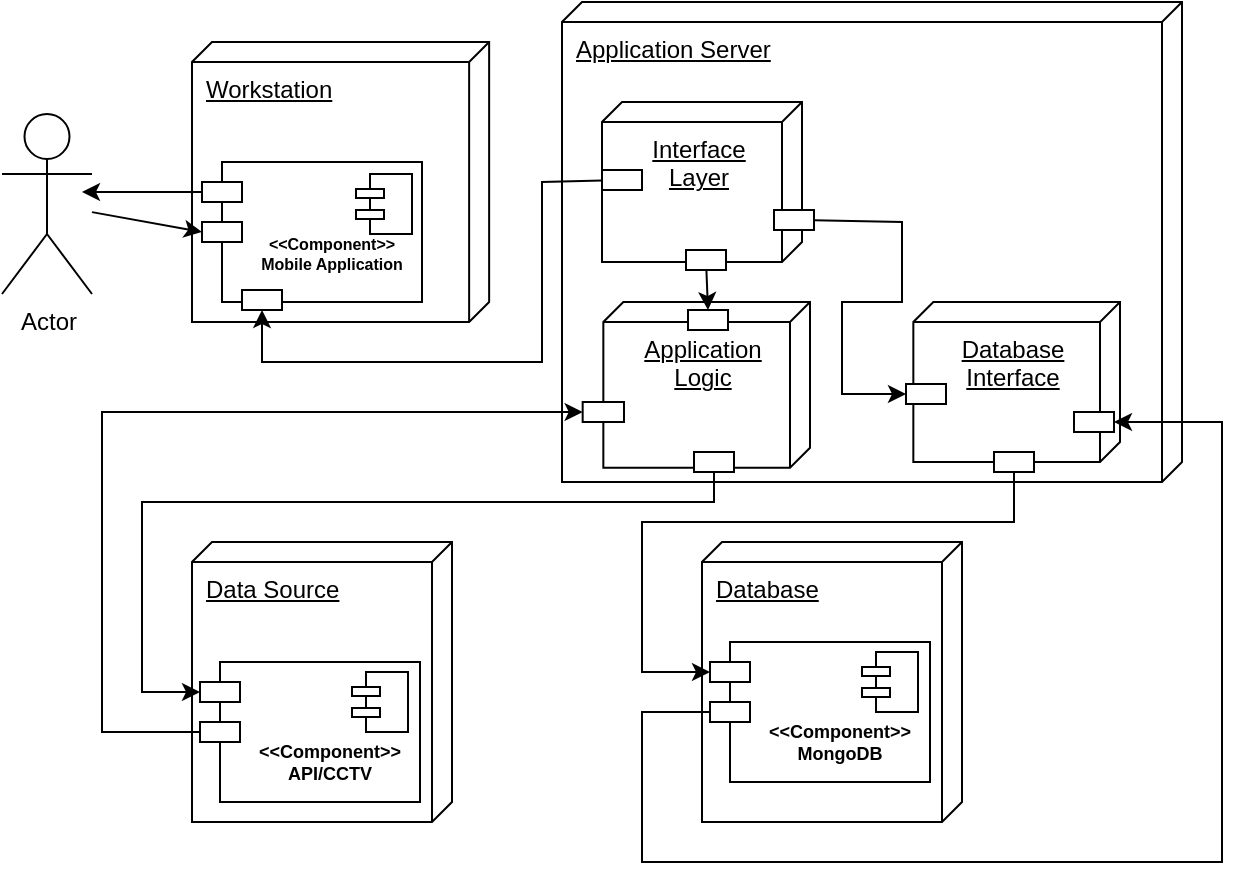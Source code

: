 <mxfile>
    <diagram id="5XmExO_WM_WtPcOkZqoz" name="Page-1">
        <mxGraphModel dx="832" dy="467" grid="1" gridSize="10" guides="1" tooltips="1" connect="1" arrows="1" fold="1" page="1" pageScale="1" pageWidth="850" pageHeight="1100" math="0" shadow="0">
            <root>
                <mxCell id="0"/>
                <mxCell id="1" parent="0"/>
                <mxCell id="2" value="&lt;u&gt;Workstation&lt;/u&gt;" style="verticalAlign=top;align=left;shape=cube;size=10;direction=south;fontStyle=0;html=1;boundedLbl=1;spacingLeft=5;" vertex="1" parent="1">
                    <mxGeometry x="295" y="50" width="148.57" height="140" as="geometry"/>
                </mxCell>
                <mxCell id="6" value="&lt;u&gt;Data Source&lt;/u&gt;" style="verticalAlign=top;align=left;shape=cube;size=10;direction=south;fontStyle=0;html=1;boundedLbl=1;spacingLeft=5;" vertex="1" parent="1">
                    <mxGeometry x="295" y="300" width="130" height="140" as="geometry"/>
                </mxCell>
                <mxCell id="8" value="&lt;u&gt;Application Server&lt;/u&gt;" style="verticalAlign=top;align=left;shape=cube;size=10;direction=south;fontStyle=0;html=1;boundedLbl=1;spacingLeft=5;" vertex="1" parent="1">
                    <mxGeometry x="480" y="30" width="310" height="240" as="geometry"/>
                </mxCell>
                <mxCell id="9" value="&lt;u&gt;Interface&lt;br&gt;Layer&lt;/u&gt;" style="verticalAlign=top;align=center;shape=cube;size=10;direction=south;html=1;boundedLbl=1;spacingLeft=5;" vertex="1" parent="8">
                    <mxGeometry width="100" height="80" relative="1" as="geometry">
                        <mxPoint x="20" y="50" as="offset"/>
                    </mxGeometry>
                </mxCell>
                <mxCell id="16" value="&lt;u&gt;Application&lt;br&gt;Logic&lt;/u&gt;" style="verticalAlign=top;align=center;shape=cube;size=10;direction=south;html=1;boundedLbl=1;spacingLeft=5;" vertex="1" parent="8">
                    <mxGeometry x="20.667" y="150" width="103.333" height="82.86" as="geometry"/>
                </mxCell>
                <mxCell id="17" value="&lt;u&gt;Database&lt;br&gt;Interface&lt;/u&gt;" style="verticalAlign=top;align=center;shape=cube;size=10;direction=south;html=1;boundedLbl=1;spacingLeft=5;" vertex="1" parent="8">
                    <mxGeometry x="175.667" y="150" width="103.333" height="80" as="geometry"/>
                </mxCell>
                <mxCell id="43" value="" style="rounded=0;whiteSpace=wrap;html=1;" vertex="1" parent="8">
                    <mxGeometry x="10.333" y="200" width="20.667" height="10" as="geometry"/>
                </mxCell>
                <mxCell id="38" style="edgeStyle=none;html=1;entryX=0;entryY=0.5;entryDx=0;entryDy=0;fontSize=8;" edge="1" parent="1" source="12" target="36">
                    <mxGeometry relative="1" as="geometry"/>
                </mxCell>
                <mxCell id="12" value="Actor" style="shape=umlActor;verticalLabelPosition=bottom;verticalAlign=top;html=1;outlineConnect=0;" vertex="1" parent="1">
                    <mxGeometry x="200" y="86" width="45" height="90" as="geometry"/>
                </mxCell>
                <mxCell id="14" value="&lt;u&gt;Database&lt;/u&gt;" style="verticalAlign=top;align=left;shape=cube;size=10;direction=south;fontStyle=0;html=1;boundedLbl=1;spacingLeft=5;" vertex="1" parent="1">
                    <mxGeometry x="550" y="300" width="130" height="140" as="geometry"/>
                </mxCell>
                <mxCell id="22" value="&#10;&#10;&#10;&lt;&lt;Component&gt;&gt;&#10;Mobile Application" style="shape=module;align=left;spacingLeft=20;align=center;verticalAlign=top;fontSize=8;fontStyle=1" vertex="1" parent="1">
                    <mxGeometry x="300" y="110" width="110" height="70" as="geometry"/>
                </mxCell>
                <mxCell id="21" value="" style="html=1;outlineConnect=0;whiteSpace=wrap;shape=mxgraph.archimate3.component;" vertex="1" parent="1">
                    <mxGeometry x="377" y="116" width="28" height="30" as="geometry"/>
                </mxCell>
                <mxCell id="23" value="" style="rounded=0;whiteSpace=wrap;html=1;" vertex="1" parent="1">
                    <mxGeometry x="320" y="174" width="20" height="10" as="geometry"/>
                </mxCell>
                <mxCell id="48" style="edgeStyle=none;rounded=0;html=1;entryX=1;entryY=0.5;entryDx=0;entryDy=0;fontSize=8;" edge="1" parent="1" source="24" target="47">
                    <mxGeometry relative="1" as="geometry">
                        <Array as="points">
                            <mxPoint x="520" y="385"/>
                            <mxPoint x="520" y="460"/>
                            <mxPoint x="810" y="460"/>
                            <mxPoint x="810" y="240"/>
                        </Array>
                    </mxGeometry>
                </mxCell>
                <mxCell id="24" value="&#10;&#10;&#10;&lt;&lt;Component&gt;&gt;&#10;MongoDB" style="shape=module;align=left;spacingLeft=20;align=center;verticalAlign=top;fontSize=9;fontStyle=1" vertex="1" parent="1">
                    <mxGeometry x="554" y="350" width="110" height="70" as="geometry"/>
                </mxCell>
                <mxCell id="25" value="" style="html=1;outlineConnect=0;whiteSpace=wrap;shape=mxgraph.archimate3.component;" vertex="1" parent="1">
                    <mxGeometry x="630" y="355" width="28" height="30" as="geometry"/>
                </mxCell>
                <mxCell id="44" style="edgeStyle=none;rounded=0;html=1;entryX=0;entryY=0.5;entryDx=0;entryDy=0;fontSize=8;" edge="1" parent="1" source="26" target="43">
                    <mxGeometry relative="1" as="geometry">
                        <Array as="points">
                            <mxPoint x="250" y="395"/>
                            <mxPoint x="250" y="235"/>
                        </Array>
                    </mxGeometry>
                </mxCell>
                <mxCell id="26" value="&#10;&#10;&#10;&lt;&lt;Component&gt;&gt;&#10;API/CCTV" style="shape=module;align=left;spacingLeft=20;align=center;verticalAlign=top;fontSize=9;fontStyle=1" vertex="1" parent="1">
                    <mxGeometry x="299" y="360" width="110" height="70" as="geometry"/>
                </mxCell>
                <mxCell id="39" style="edgeStyle=none;html=1;entryX=0.5;entryY=1;entryDx=0;entryDy=0;fontSize=8;rounded=0;" edge="1" parent="1" source="27" target="23">
                    <mxGeometry relative="1" as="geometry">
                        <Array as="points">
                            <mxPoint x="470" y="120"/>
                            <mxPoint x="470" y="210"/>
                            <mxPoint x="330" y="210"/>
                        </Array>
                    </mxGeometry>
                </mxCell>
                <mxCell id="27" value="" style="rounded=0;whiteSpace=wrap;html=1;" vertex="1" parent="1">
                    <mxGeometry x="500" y="114" width="20" height="10" as="geometry"/>
                </mxCell>
                <mxCell id="40" style="edgeStyle=none;rounded=0;html=1;entryX=0.5;entryY=0;entryDx=0;entryDy=0;fontSize=8;" edge="1" parent="1" source="28" target="30">
                    <mxGeometry relative="1" as="geometry"/>
                </mxCell>
                <mxCell id="28" value="" style="rounded=0;whiteSpace=wrap;html=1;" vertex="1" parent="1">
                    <mxGeometry x="542" y="154" width="20" height="10" as="geometry"/>
                </mxCell>
                <mxCell id="41" style="edgeStyle=none;rounded=0;html=1;entryX=0;entryY=0.5;entryDx=0;entryDy=0;fontSize=8;" edge="1" parent="1" source="29" target="31">
                    <mxGeometry relative="1" as="geometry">
                        <Array as="points">
                            <mxPoint x="650" y="140"/>
                            <mxPoint x="650" y="180"/>
                            <mxPoint x="620" y="180"/>
                            <mxPoint x="620" y="226"/>
                        </Array>
                    </mxGeometry>
                </mxCell>
                <mxCell id="29" value="" style="rounded=0;whiteSpace=wrap;html=1;" vertex="1" parent="1">
                    <mxGeometry x="586" y="134" width="20" height="10" as="geometry"/>
                </mxCell>
                <mxCell id="30" value="" style="rounded=0;whiteSpace=wrap;html=1;" vertex="1" parent="1">
                    <mxGeometry x="543" y="184" width="20" height="10" as="geometry"/>
                </mxCell>
                <mxCell id="31" value="" style="rounded=0;whiteSpace=wrap;html=1;" vertex="1" parent="1">
                    <mxGeometry x="652" y="221" width="20" height="10" as="geometry"/>
                </mxCell>
                <mxCell id="46" style="edgeStyle=none;rounded=0;html=1;entryX=0;entryY=0;entryDx=0;entryDy=15;entryPerimeter=0;fontSize=8;" edge="1" parent="1" source="32" target="24">
                    <mxGeometry relative="1" as="geometry">
                        <Array as="points">
                            <mxPoint x="706" y="290"/>
                            <mxPoint x="520" y="290"/>
                            <mxPoint x="520" y="365"/>
                        </Array>
                    </mxGeometry>
                </mxCell>
                <mxCell id="32" value="" style="rounded=0;whiteSpace=wrap;html=1;" vertex="1" parent="1">
                    <mxGeometry x="696" y="255" width="20" height="10" as="geometry"/>
                </mxCell>
                <mxCell id="42" style="edgeStyle=none;rounded=0;html=1;entryX=0;entryY=0;entryDx=0;entryDy=15;entryPerimeter=0;fontSize=8;" edge="1" parent="1" source="33" target="26">
                    <mxGeometry relative="1" as="geometry">
                        <Array as="points">
                            <mxPoint x="556" y="280"/>
                            <mxPoint x="270" y="280"/>
                            <mxPoint x="270" y="375"/>
                        </Array>
                    </mxGeometry>
                </mxCell>
                <mxCell id="33" value="" style="rounded=0;whiteSpace=wrap;html=1;" vertex="1" parent="1">
                    <mxGeometry x="546" y="255" width="20" height="10" as="geometry"/>
                </mxCell>
                <mxCell id="37" style="edgeStyle=none;html=1;fontSize=8;" edge="1" parent="1" source="35">
                    <mxGeometry relative="1" as="geometry">
                        <mxPoint x="240" y="125" as="targetPoint"/>
                    </mxGeometry>
                </mxCell>
                <mxCell id="35" value="" style="rounded=0;whiteSpace=wrap;html=1;" vertex="1" parent="1">
                    <mxGeometry x="300" y="120" width="20" height="10" as="geometry"/>
                </mxCell>
                <mxCell id="36" value="" style="rounded=0;whiteSpace=wrap;html=1;" vertex="1" parent="1">
                    <mxGeometry x="300" y="140" width="20" height="10" as="geometry"/>
                </mxCell>
                <mxCell id="47" value="" style="rounded=0;whiteSpace=wrap;html=1;" vertex="1" parent="1">
                    <mxGeometry x="736" y="235" width="20" height="10" as="geometry"/>
                </mxCell>
                <mxCell id="51" value="" style="html=1;outlineConnect=0;whiteSpace=wrap;shape=mxgraph.archimate3.component;" vertex="1" parent="1">
                    <mxGeometry x="375" y="365" width="28" height="30" as="geometry"/>
                </mxCell>
            </root>
        </mxGraphModel>
    </diagram>
</mxfile>